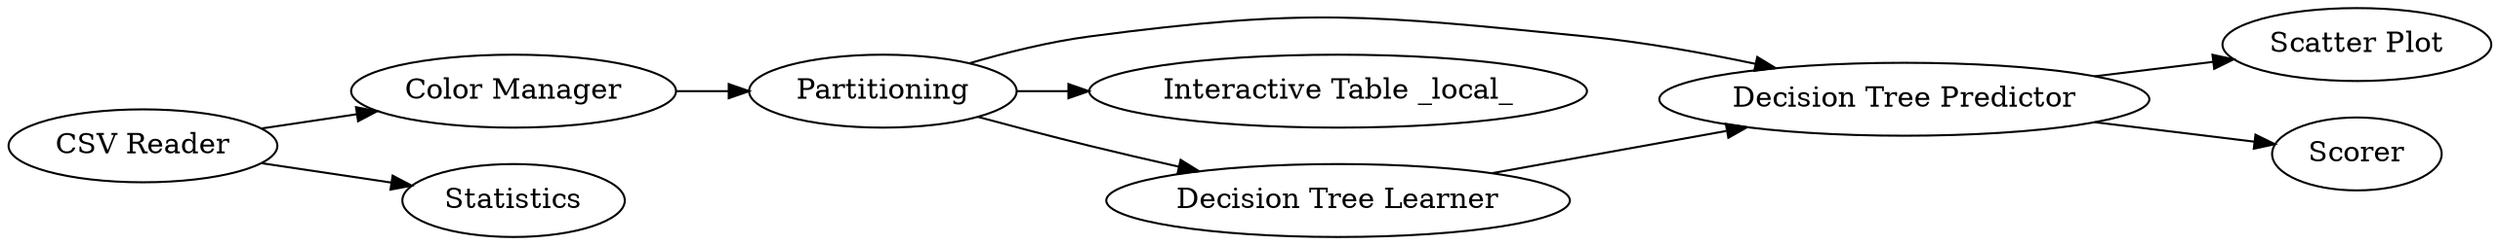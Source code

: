 digraph {
	"-1814115337214369301_5" [label="Decision Tree Predictor"]
	"-1814115337214369301_3" [label=Partitioning]
	"-1814115337214369301_7" [label="Interactive Table _local_"]
	"-1814115337214369301_10" [label="Scatter Plot"]
	"-1814115337214369301_2" [label="Color Manager"]
	"-1814115337214369301_9" [label=Statistics]
	"-1814115337214369301_6" [label=Scorer]
	"-1814115337214369301_4" [label="Decision Tree Learner"]
	"-1814115337214369301_1" [label="CSV Reader"]
	"-1814115337214369301_1" -> "-1814115337214369301_9"
	"-1814115337214369301_4" -> "-1814115337214369301_5"
	"-1814115337214369301_3" -> "-1814115337214369301_5"
	"-1814115337214369301_2" -> "-1814115337214369301_3"
	"-1814115337214369301_3" -> "-1814115337214369301_7"
	"-1814115337214369301_5" -> "-1814115337214369301_10"
	"-1814115337214369301_3" -> "-1814115337214369301_4"
	"-1814115337214369301_1" -> "-1814115337214369301_2"
	"-1814115337214369301_5" -> "-1814115337214369301_6"
	rankdir=LR
}
